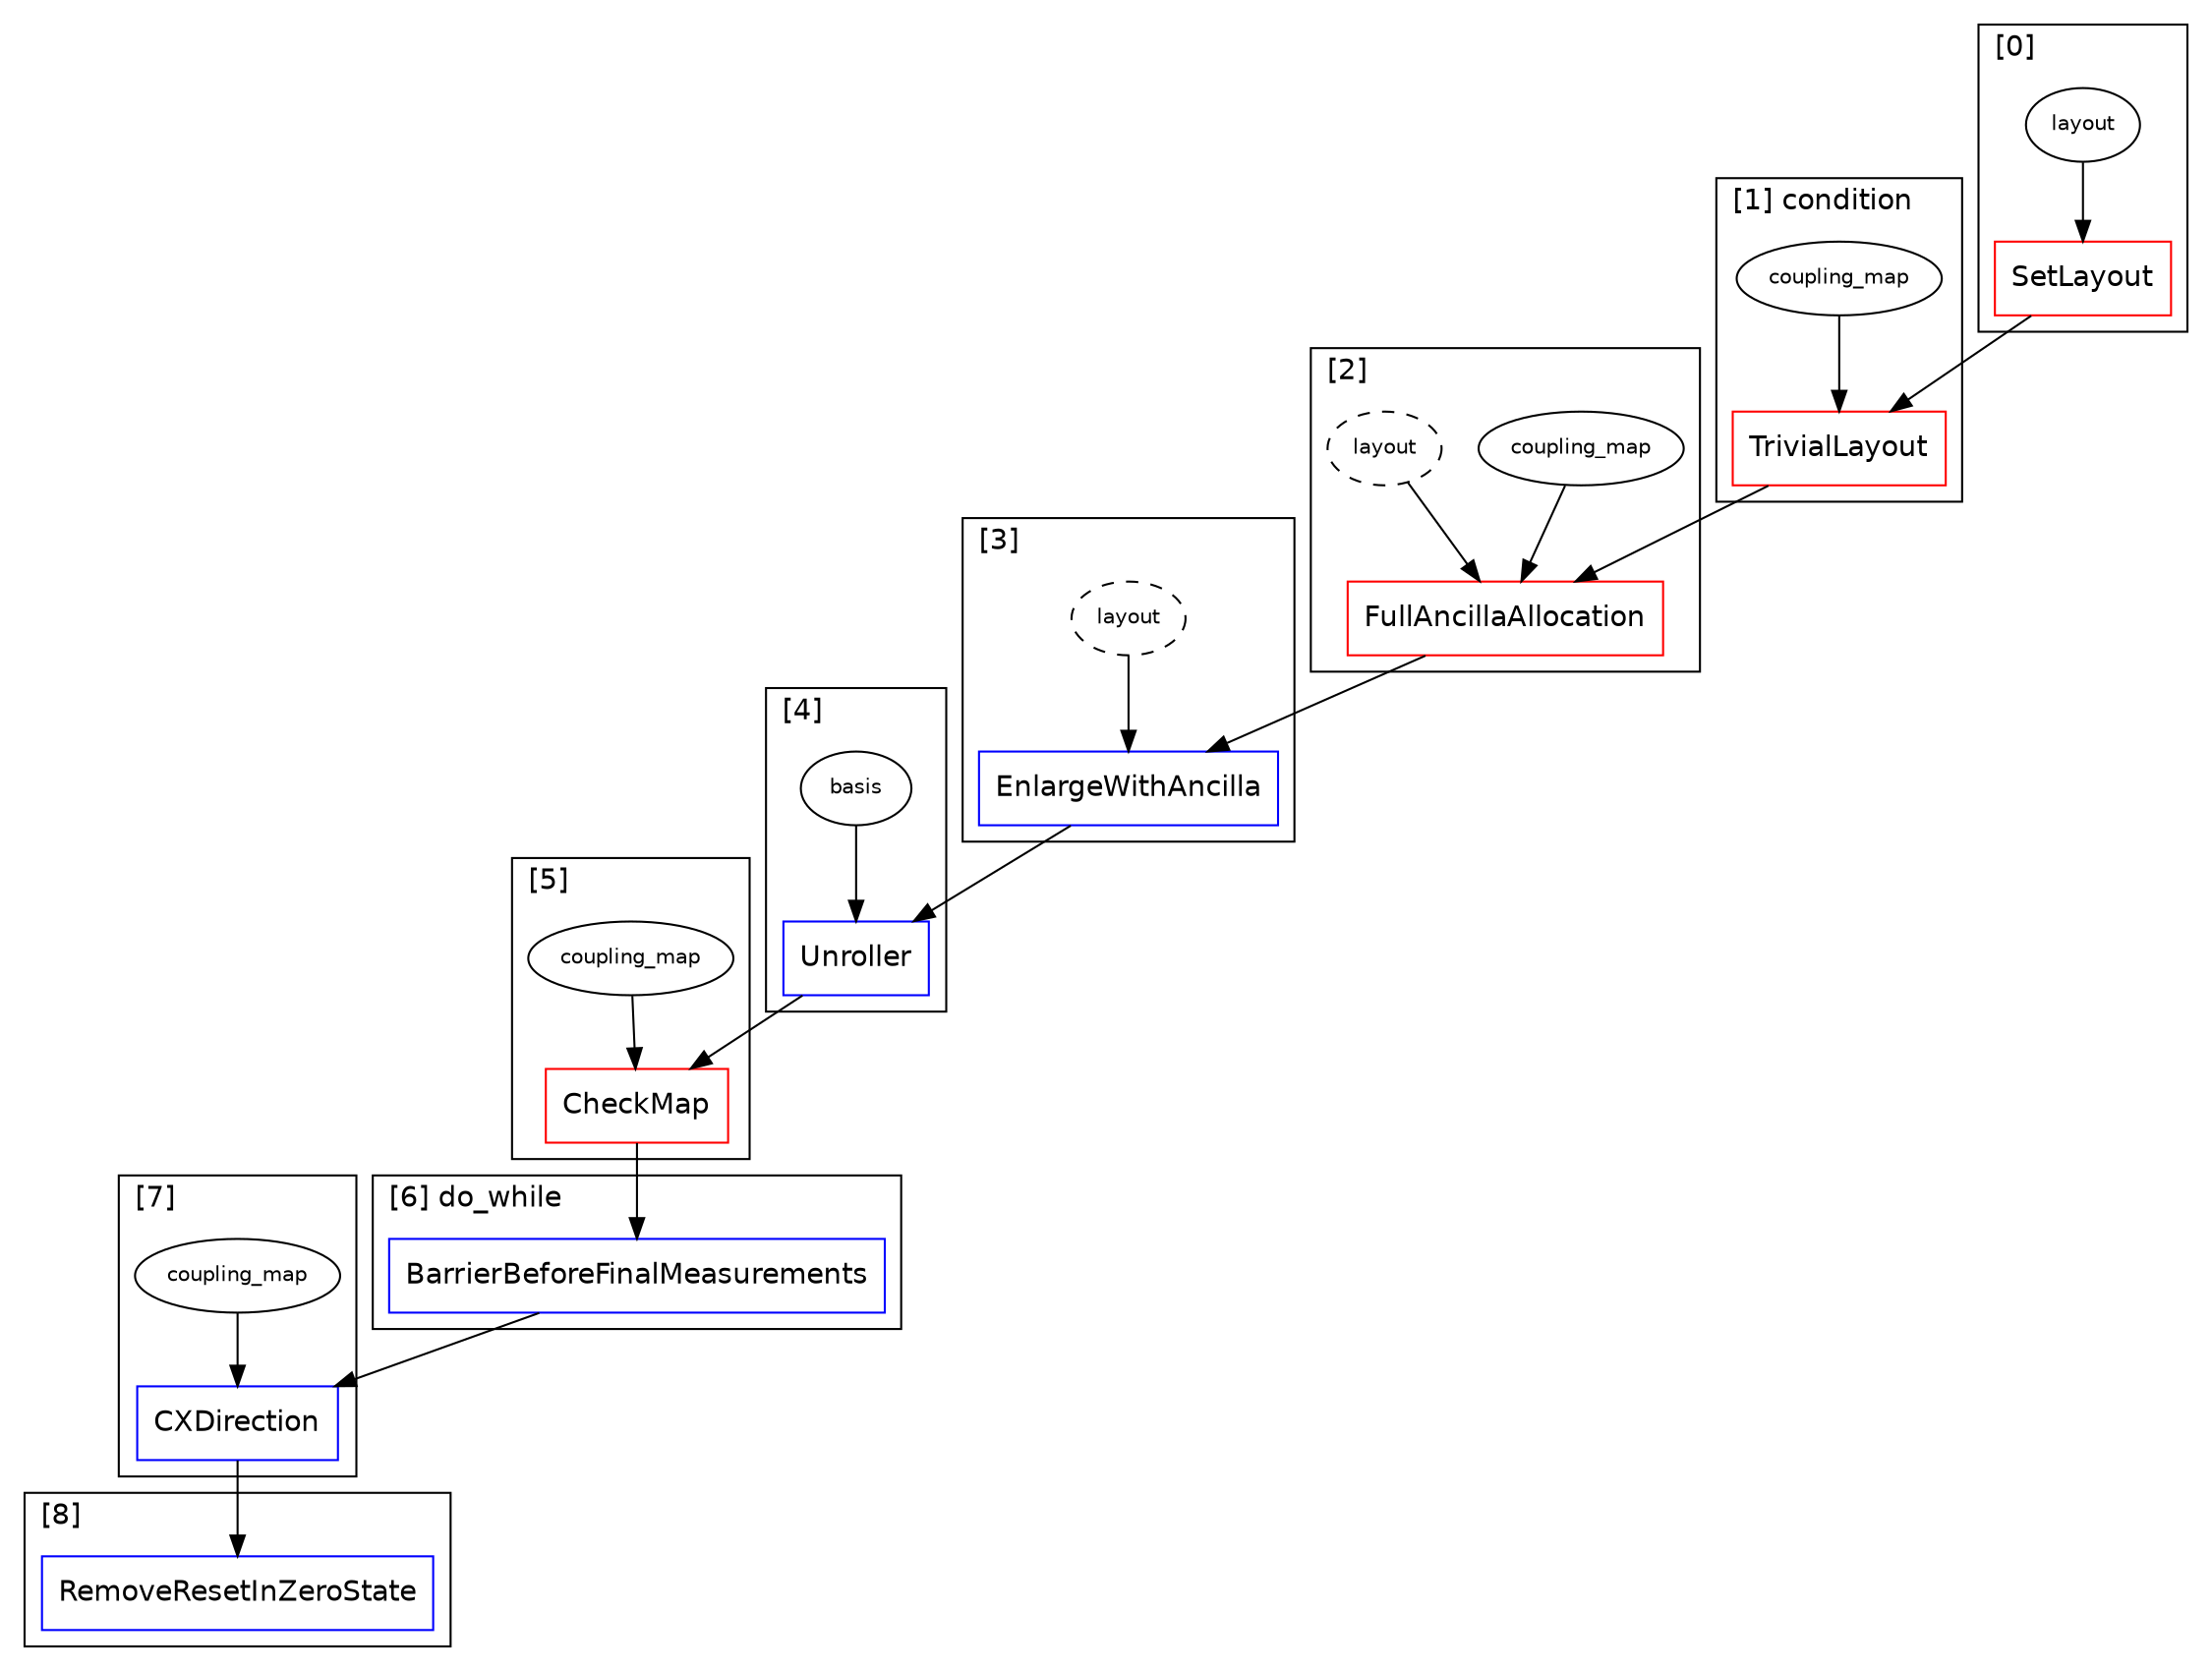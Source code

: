 digraph G {
subgraph cluster_0 {
fontname=helvetica;
label="[0] ";
labeljust=l;
1 [color=red, fontname=helvetica, label=SetLayout, shape=rectangle];
2 [color=black, fontname=helvetica, fontsize=10, label=layout, shape=ellipse, style=solid];
2 -> 1;
}

subgraph cluster_3 {
fontname=helvetica;
label="[1] condition";
labeljust=l;
4 [color=red, fontname=helvetica, label=TrivialLayout, shape=rectangle];
5 [color=black, fontname=helvetica, fontsize=10, label=coupling_map, shape=ellipse, style=solid];
5 -> 4;
1 -> 4;
}

subgraph cluster_6 {
fontname=helvetica;
label="[2] ";
labeljust=l;
7 [color=red, fontname=helvetica, label=FullAncillaAllocation, shape=rectangle];
8 [color=black, fontname=helvetica, fontsize=10, label=coupling_map, shape=ellipse, style=solid];
8 -> 7;
9 [color=black, fontname=helvetica, fontsize=10, label=layout, shape=ellipse, style=dashed];
9 -> 7;
4 -> 7;
}

subgraph cluster_10 {
fontname=helvetica;
label="[3] ";
labeljust=l;
11 [color=blue, fontname=helvetica, label=EnlargeWithAncilla, shape=rectangle];
12 [color=black, fontname=helvetica, fontsize=10, label=layout, shape=ellipse, style=dashed];
12 -> 11;
7 -> 11;
}

subgraph cluster_13 {
fontname=helvetica;
label="[4] ";
labeljust=l;
14 [color=blue, fontname=helvetica, label=Unroller, shape=rectangle];
15 [color=black, fontname=helvetica, fontsize=10, label=basis, shape=ellipse, style=solid];
15 -> 14;
11 -> 14;
}

subgraph cluster_16 {
fontname=helvetica;
label="[5] ";
labeljust=l;
17 [color=red, fontname=helvetica, label=CheckMap, shape=rectangle];
18 [color=black, fontname=helvetica, fontsize=10, label=coupling_map, shape=ellipse, style=solid];
18 -> 17;
14 -> 17;
}

subgraph cluster_19 {
fontname=helvetica;
label="[6] do_while";
labeljust=l;
20 [color=blue, fontname=helvetica, label=BarrierBeforeFinalMeasurements, shape=rectangle];
17 -> 20;
}

subgraph cluster_21 {
fontname=helvetica;
label="[7] ";
labeljust=l;
22 [color=blue, fontname=helvetica, label=CXDirection, shape=rectangle];
23 [color=black, fontname=helvetica, fontsize=10, label=coupling_map, shape=ellipse, style=solid];
23 -> 22;
20 -> 22;
}

subgraph cluster_24 {
fontname=helvetica;
label="[8] ";
labeljust=l;
25 [color=blue, fontname=helvetica, label=RemoveResetInZeroState, shape=rectangle];
22 -> 25;
}

}
